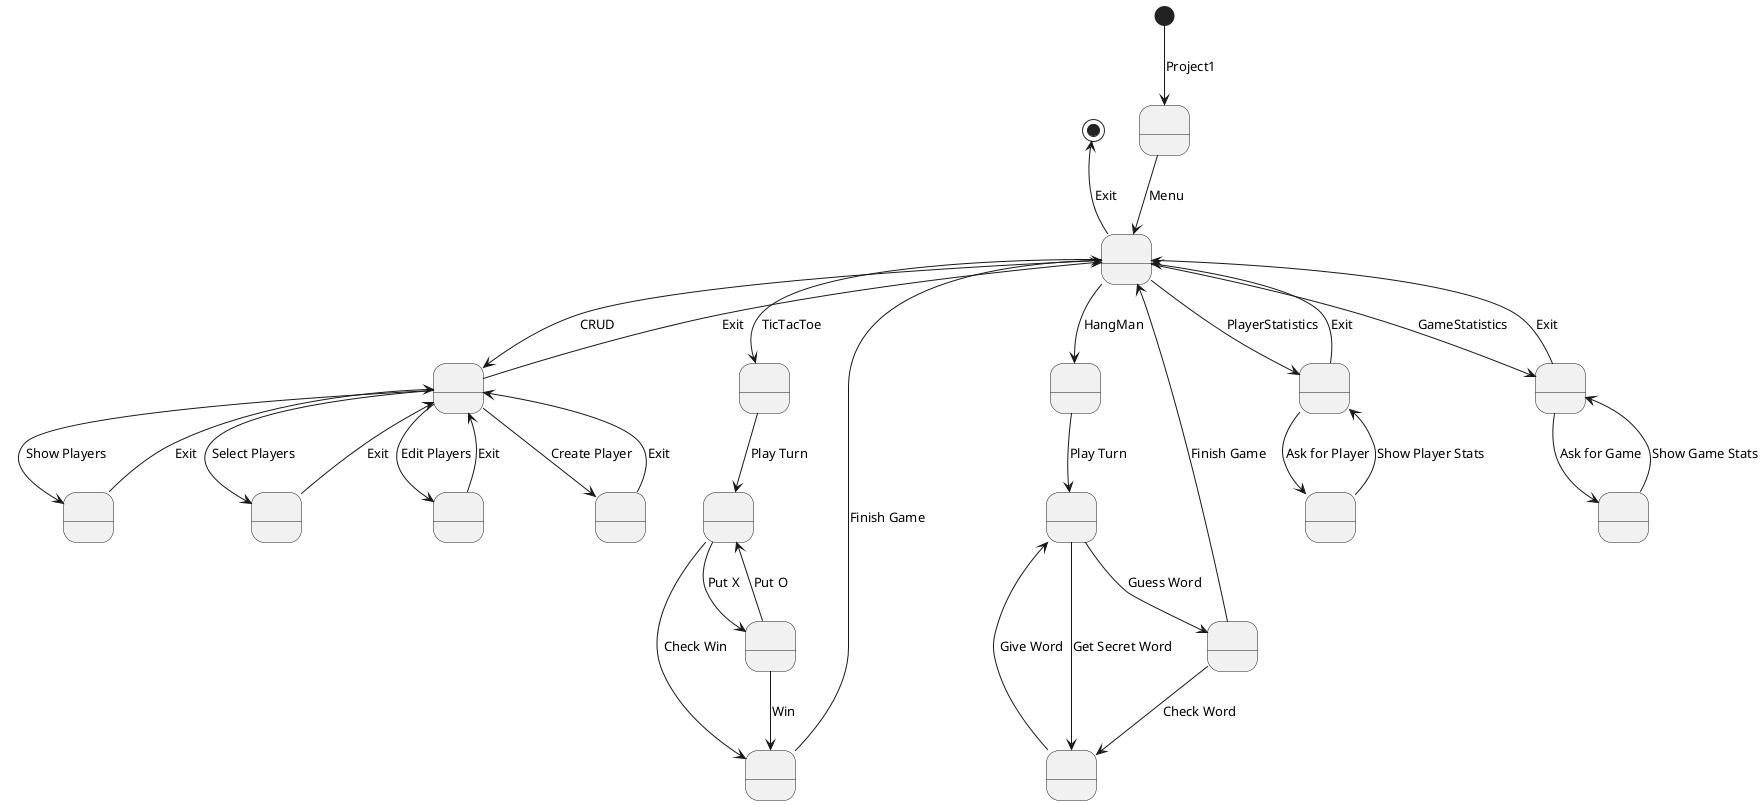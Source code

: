 @startuml stateDiagram

state State1 as " "
state State2 as " "

state State3 as " "
state State31 as " "
state State32 as " "
state State33 as " "

state State4 as " "
state State41 as " "
state State42 as " "
state State43 as " "

state State5 as " "
state State51 as " "
state State52 as " "
state State53 as " "
state State54 as " "

state State6 as " "
state State61 as " "

state State7 as " "
state State71 as " "


[*] --> State1    : Project1
State1 -down-> State2 : Menu
State2 -down-> State3 : TicTacToe
State2 -down-> State4 : HangMan
State2 -down-> State5 : CRUD
State2 -down-> State6 : PlayerStatistics
State2 -down-> State7 : GameStatistics

State2 -up-> [*] : Exit

State3 --> State31 : Play Turn
State31 --> State32 : Put X
State32 --> State31 : Put O
State31 --> State33 : Check Win
State32 --> State33 : Win
State33 -up-> State2 : Finish Game

State4 --> State41 : Play Turn
State41 --> State43 : Guess Word
State41 --> State42 : Get Secret Word
State42 --> State41 : Give Word
State43 --> State42 : Check Word
State43 -up-> State2 : Finish Game

State5 --> State51 : Show Players
State51 -up-> State5 : Exit
State5 --> State52 : Select Players
State52 -up-> State5 : Exit
State5 --> State53 : Edit Players
State53 -up-> State5 : Exit
State5 --> State54 : Create Player
State54 -up-> State5 : Exit
State5 -up-> State2 : Exit

State6 --> State61 : Ask for Player
State61 --> State6 : Show Player Stats
State6 -up-> State2 : Exit

State7 --> State71 : Ask for Game
State71 --> State7 : Show Game Stats
State7 -up-> State2 : Exit

@enduml